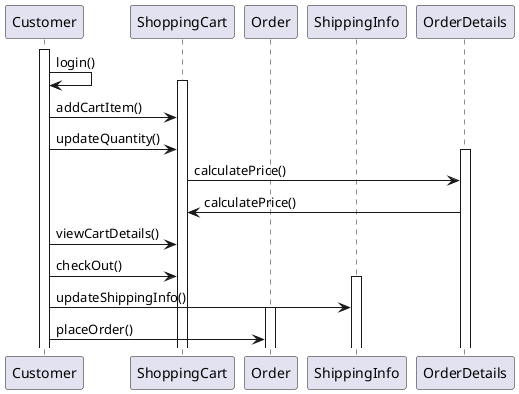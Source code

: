 @startuml
    
    participant "Customer" as cus
    participant "ShoppingCart" as sc
    participant "Order" as or
    participant "ShippingInfo" as si
    participant "OrderDetails" as od
    
    activate cus   
    
    
    cus->cus: login()
    activate sc
    cus->sc: addCartItem()
    cus->sc: updateQuantity()
    activate od
    sc->od: calculatePrice()    
    od->sc: calculatePrice()    
    cus->sc: viewCartDetails()
    cus->sc: checkOut()
    activate si
    cus->si: updateShippingInfo()
    activate or  
    cus->or: placeOrder() 
    
    @enduml